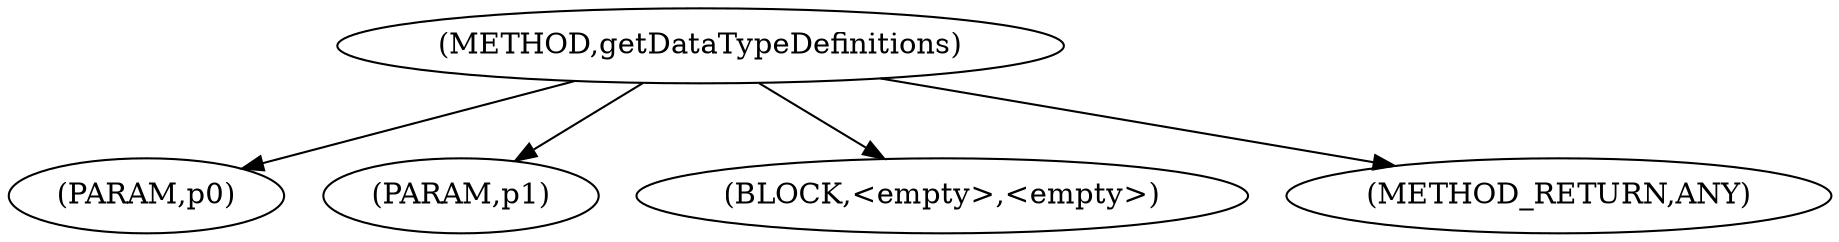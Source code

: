 digraph "getDataTypeDefinitions" {  
"2729" [label = <(METHOD,getDataTypeDefinitions)> ]
"2730" [label = <(PARAM,p0)> ]
"2731" [label = <(PARAM,p1)> ]
"2732" [label = <(BLOCK,&lt;empty&gt;,&lt;empty&gt;)> ]
"2733" [label = <(METHOD_RETURN,ANY)> ]
  "2729" -> "2730" 
  "2729" -> "2731" 
  "2729" -> "2732" 
  "2729" -> "2733" 
}

